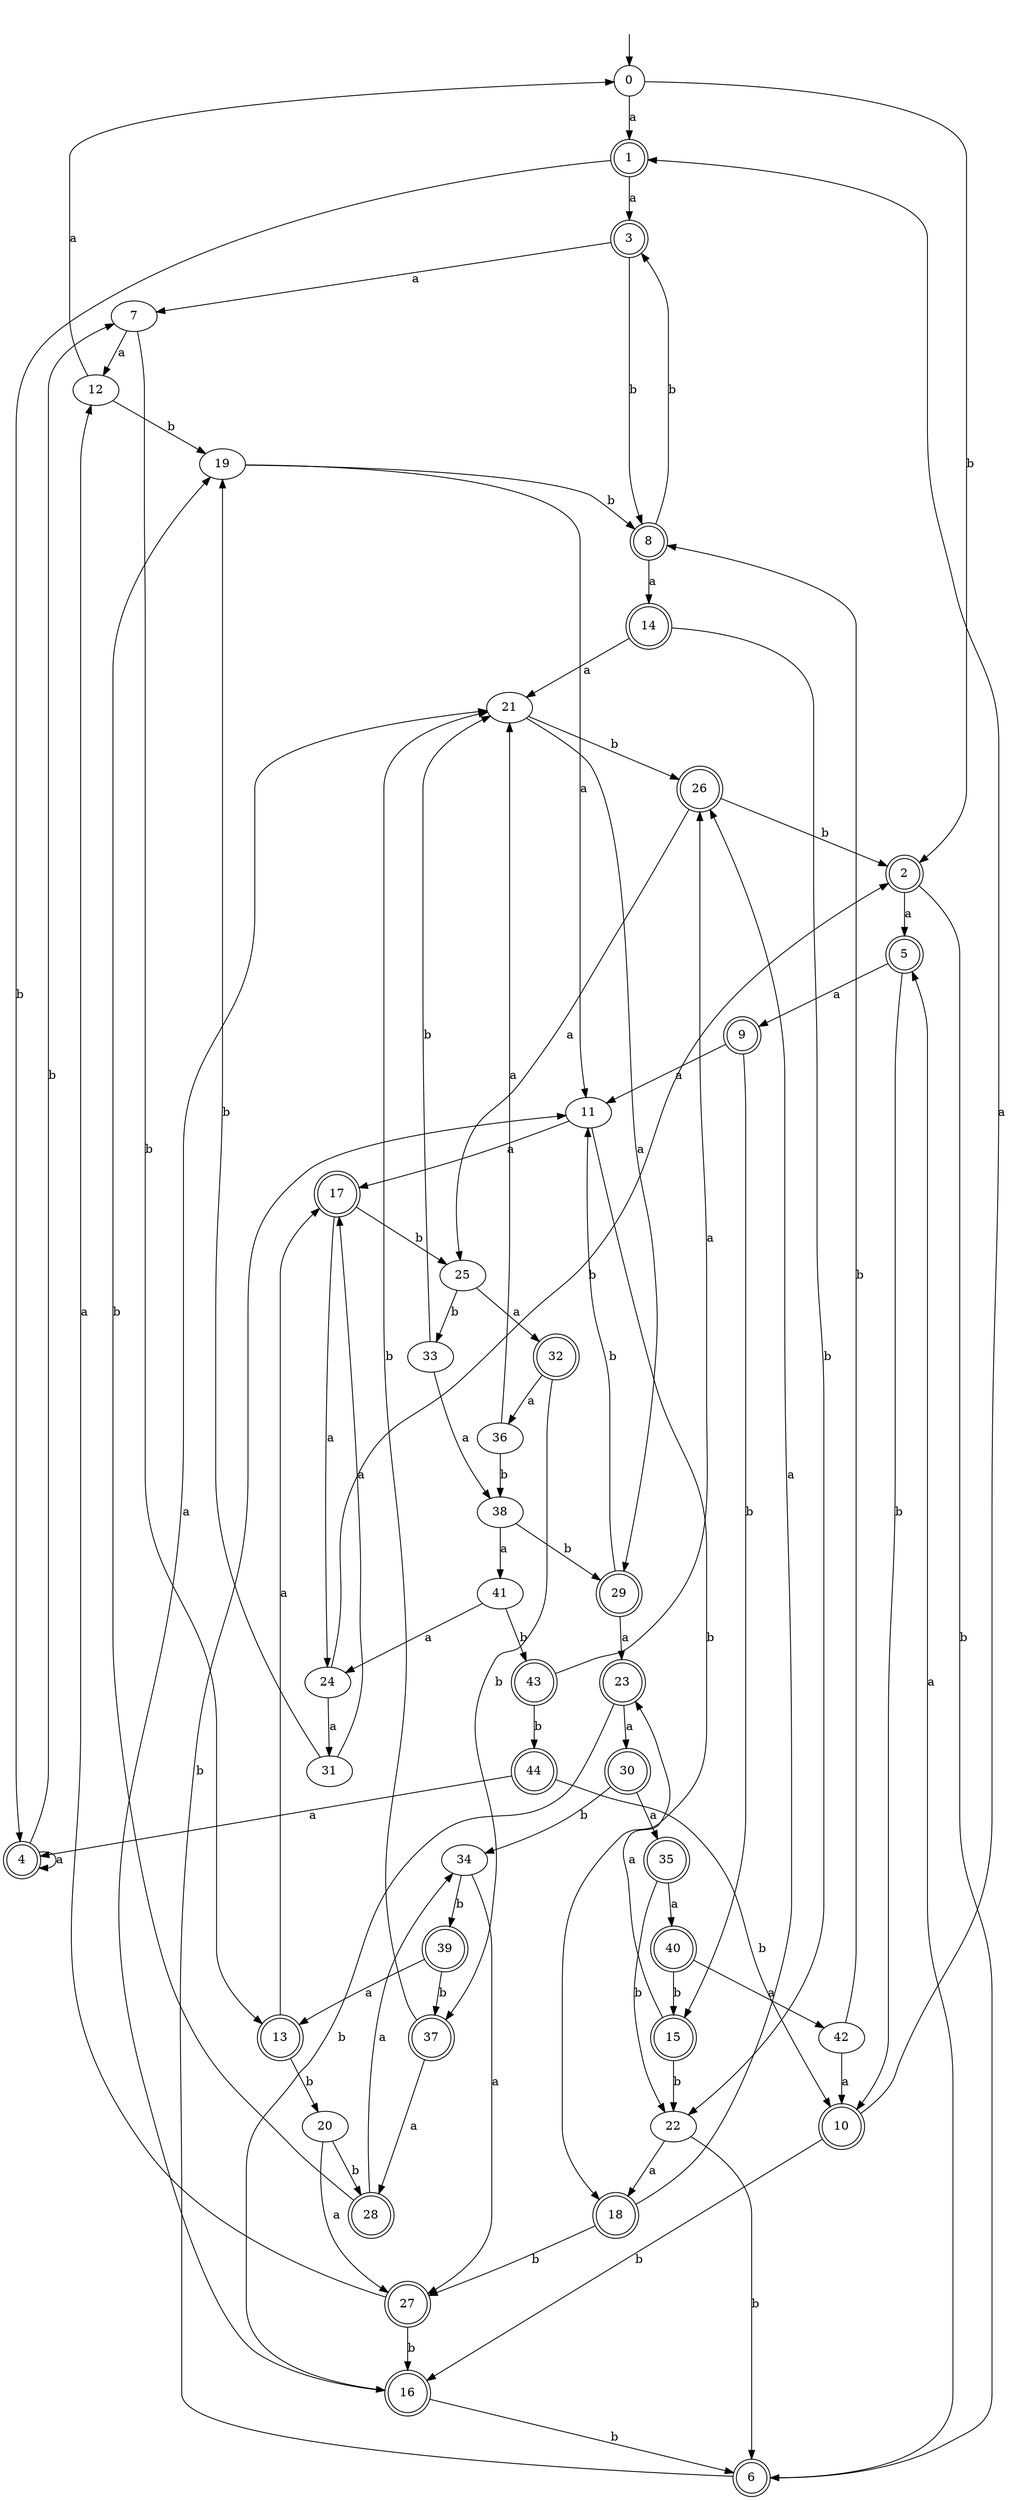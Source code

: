 digraph RandomDFA {
  __start0 [label="", shape=none];
  __start0 -> 0 [label=""];
  0 [shape=circle]
  0 -> 1 [label="a"]
  0 -> 2 [label="b"]
  1 [shape=doublecircle]
  1 -> 3 [label="a"]
  1 -> 4 [label="b"]
  2 [shape=doublecircle]
  2 -> 5 [label="a"]
  2 -> 6 [label="b"]
  3 [shape=doublecircle]
  3 -> 7 [label="a"]
  3 -> 8 [label="b"]
  4 [shape=doublecircle]
  4 -> 4 [label="a"]
  4 -> 7 [label="b"]
  5 [shape=doublecircle]
  5 -> 9 [label="a"]
  5 -> 10 [label="b"]
  6 [shape=doublecircle]
  6 -> 5 [label="a"]
  6 -> 11 [label="b"]
  7
  7 -> 12 [label="a"]
  7 -> 13 [label="b"]
  8 [shape=doublecircle]
  8 -> 14 [label="a"]
  8 -> 3 [label="b"]
  9 [shape=doublecircle]
  9 -> 11 [label="a"]
  9 -> 15 [label="b"]
  10 [shape=doublecircle]
  10 -> 1 [label="a"]
  10 -> 16 [label="b"]
  11
  11 -> 17 [label="a"]
  11 -> 18 [label="b"]
  12
  12 -> 0 [label="a"]
  12 -> 19 [label="b"]
  13 [shape=doublecircle]
  13 -> 17 [label="a"]
  13 -> 20 [label="b"]
  14 [shape=doublecircle]
  14 -> 21 [label="a"]
  14 -> 22 [label="b"]
  15 [shape=doublecircle]
  15 -> 23 [label="a"]
  15 -> 22 [label="b"]
  16 [shape=doublecircle]
  16 -> 21 [label="a"]
  16 -> 6 [label="b"]
  17 [shape=doublecircle]
  17 -> 24 [label="a"]
  17 -> 25 [label="b"]
  18 [shape=doublecircle]
  18 -> 26 [label="a"]
  18 -> 27 [label="b"]
  19
  19 -> 11 [label="a"]
  19 -> 8 [label="b"]
  20
  20 -> 27 [label="a"]
  20 -> 28 [label="b"]
  21
  21 -> 29 [label="a"]
  21 -> 26 [label="b"]
  22
  22 -> 18 [label="a"]
  22 -> 6 [label="b"]
  23 [shape=doublecircle]
  23 -> 30 [label="a"]
  23 -> 16 [label="b"]
  24
  24 -> 31 [label="a"]
  24 -> 2 [label="b"]
  25
  25 -> 32 [label="a"]
  25 -> 33 [label="b"]
  26 [shape=doublecircle]
  26 -> 25 [label="a"]
  26 -> 2 [label="b"]
  27 [shape=doublecircle]
  27 -> 12 [label="a"]
  27 -> 16 [label="b"]
  28 [shape=doublecircle]
  28 -> 34 [label="a"]
  28 -> 19 [label="b"]
  29 [shape=doublecircle]
  29 -> 23 [label="a"]
  29 -> 11 [label="b"]
  30 [shape=doublecircle]
  30 -> 35 [label="a"]
  30 -> 34 [label="b"]
  31
  31 -> 17 [label="a"]
  31 -> 19 [label="b"]
  32 [shape=doublecircle]
  32 -> 36 [label="a"]
  32 -> 37 [label="b"]
  33
  33 -> 38 [label="a"]
  33 -> 21 [label="b"]
  34
  34 -> 27 [label="a"]
  34 -> 39 [label="b"]
  35 [shape=doublecircle]
  35 -> 40 [label="a"]
  35 -> 22 [label="b"]
  36
  36 -> 21 [label="a"]
  36 -> 38 [label="b"]
  37 [shape=doublecircle]
  37 -> 28 [label="a"]
  37 -> 21 [label="b"]
  38
  38 -> 41 [label="a"]
  38 -> 29 [label="b"]
  39 [shape=doublecircle]
  39 -> 13 [label="a"]
  39 -> 37 [label="b"]
  40 [shape=doublecircle]
  40 -> 42 [label="a"]
  40 -> 15 [label="b"]
  41
  41 -> 24 [label="a"]
  41 -> 43 [label="b"]
  42
  42 -> 10 [label="a"]
  42 -> 8 [label="b"]
  43 [shape=doublecircle]
  43 -> 26 [label="a"]
  43 -> 44 [label="b"]
  44 [shape=doublecircle]
  44 -> 4 [label="a"]
  44 -> 10 [label="b"]
}
